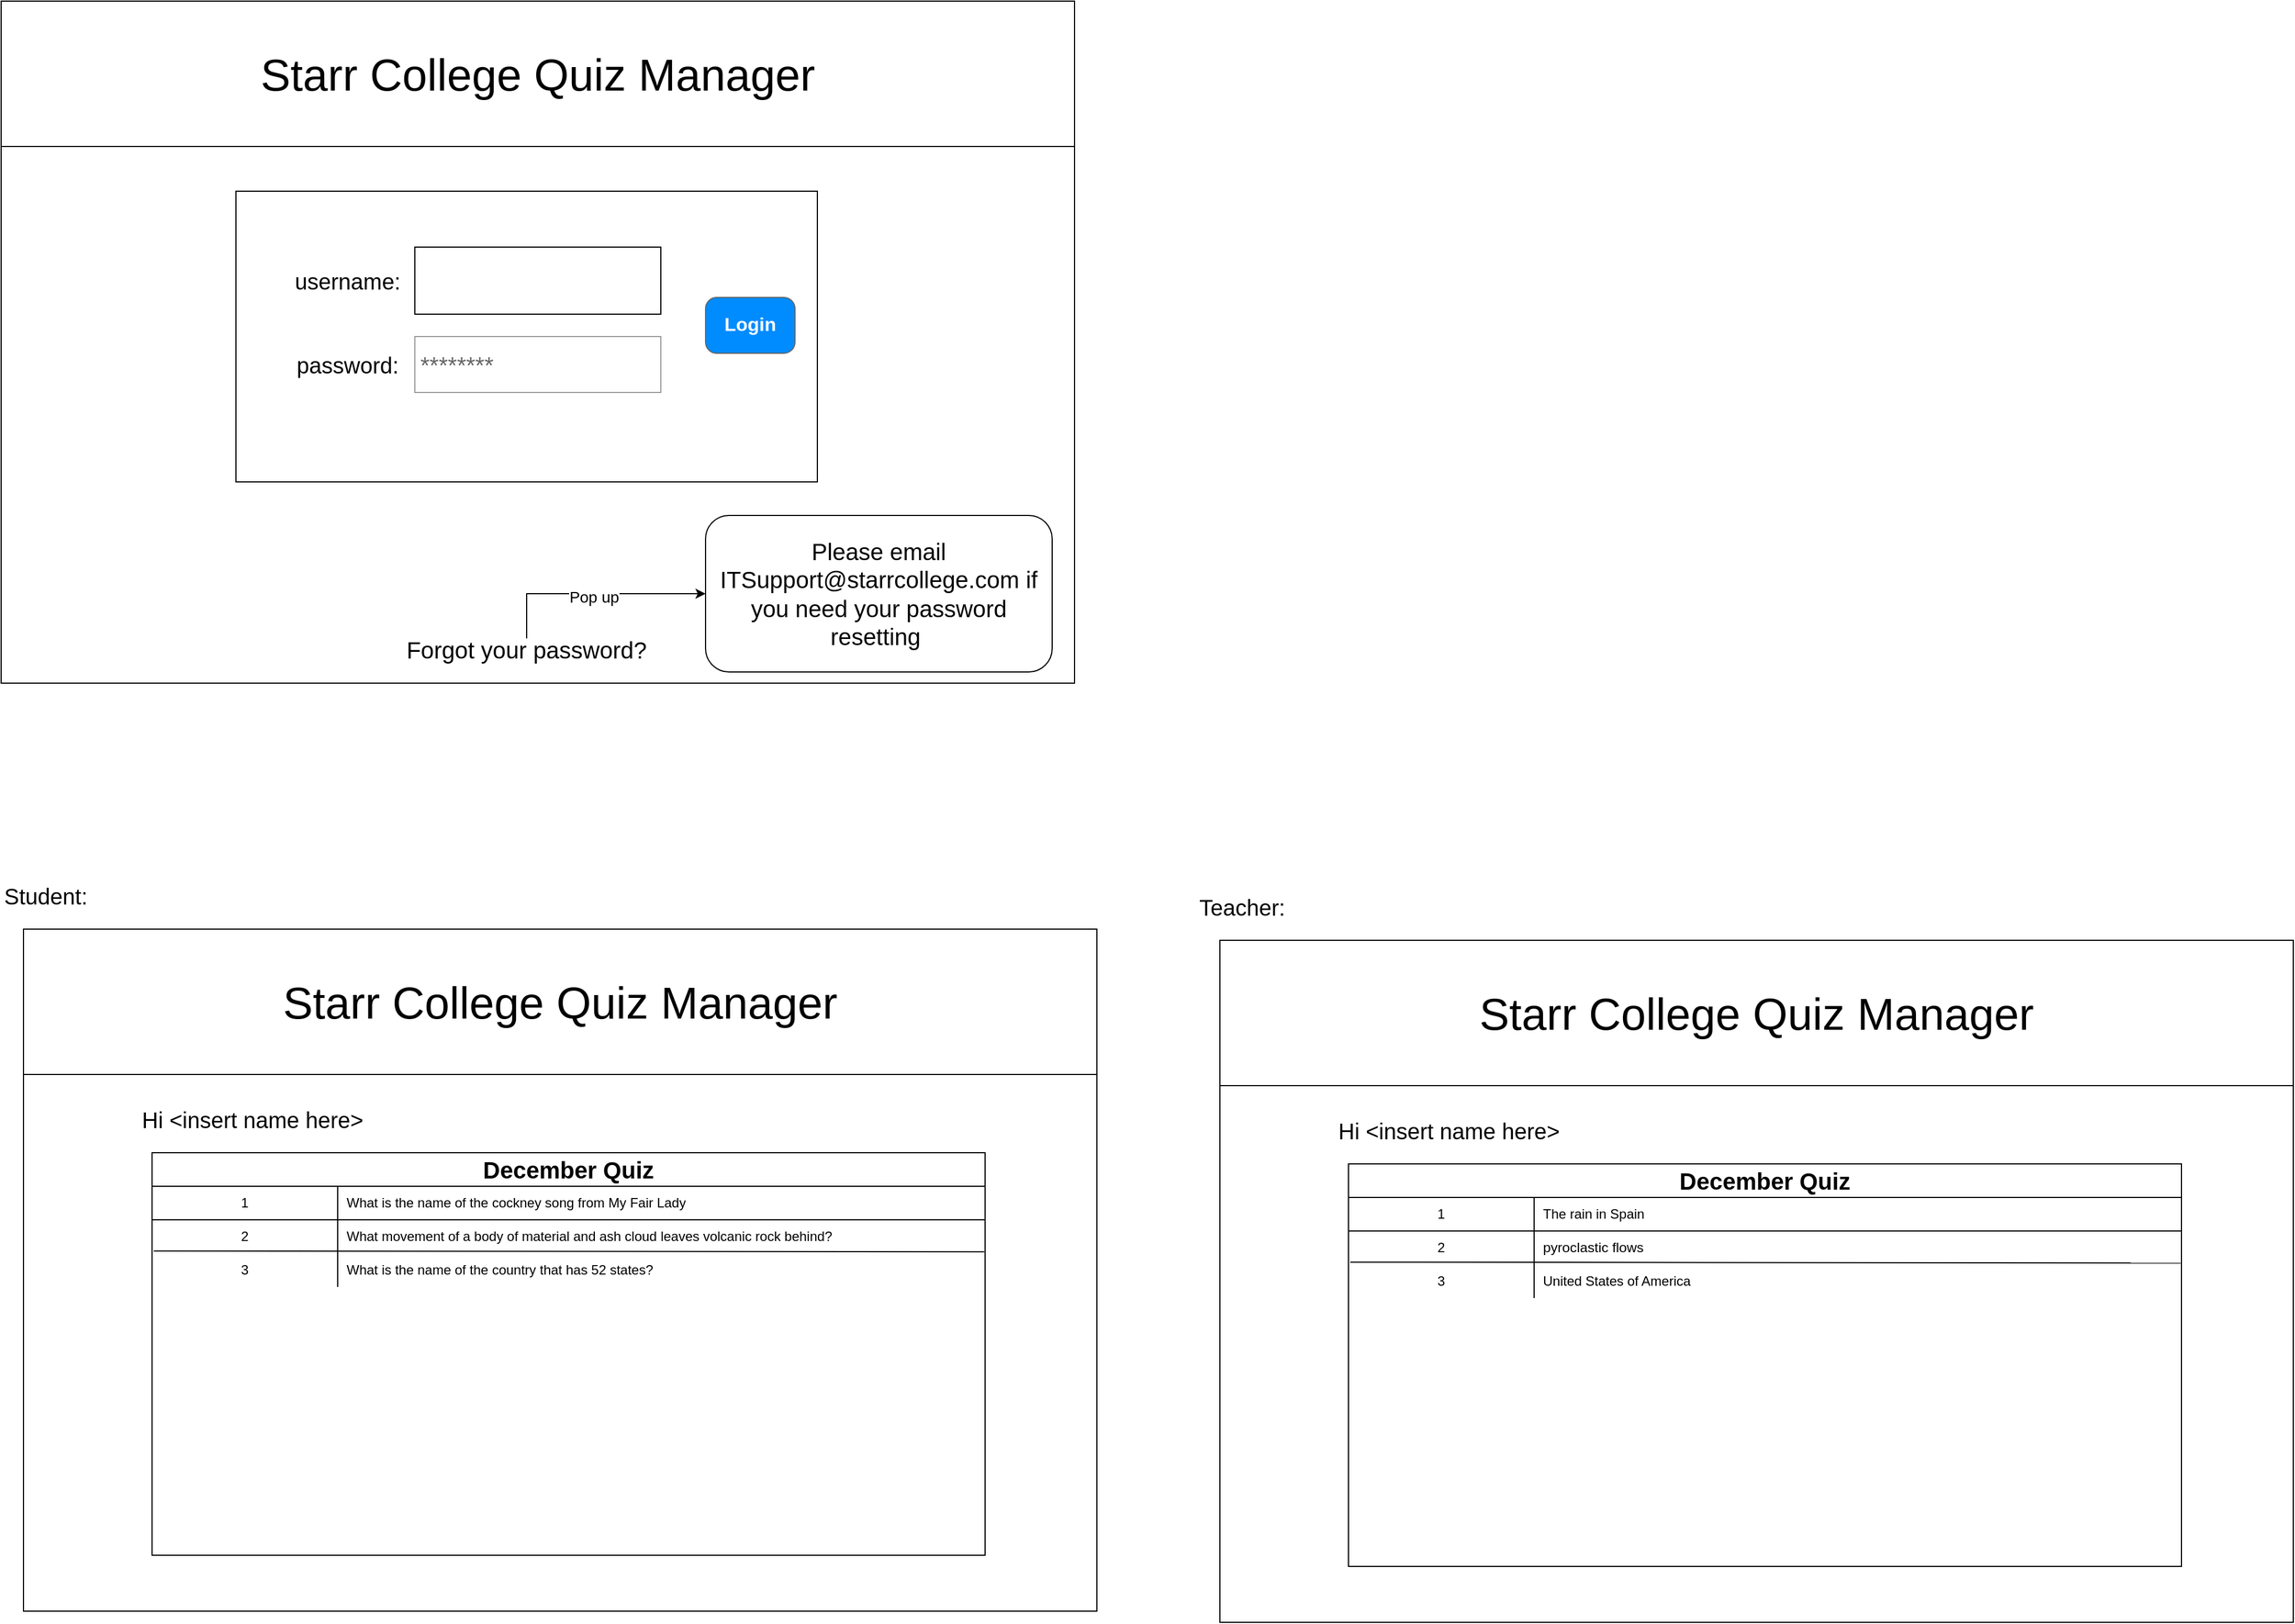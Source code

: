 <mxfile version="14.0.1" type="github"><diagram name="Page-1" id="03018318-947c-dd8e-b7a3-06fadd420f32"><mxGraphModel dx="2365" dy="1443" grid="1" gridSize="10" guides="1" tooltips="1" connect="1" arrows="1" fold="1" page="1" pageScale="1" pageWidth="1100" pageHeight="850" background="#ffffff" math="0" shadow="0"><root><mxCell id="0"/><mxCell id="1" parent="0"/><mxCell id="FWplGKadPv78yGEqYQ01-1" value="" style="rounded=0;whiteSpace=wrap;html=1;" vertex="1" parent="1"><mxGeometry x="80" y="240" width="960" height="480" as="geometry"/></mxCell><mxCell id="FWplGKadPv78yGEqYQ01-2" value="" style="rounded=0;whiteSpace=wrap;html=1;" vertex="1" parent="1"><mxGeometry x="80" y="110" width="960" height="130" as="geometry"/></mxCell><mxCell id="FWplGKadPv78yGEqYQ01-3" value="&lt;font style=&quot;font-size: 40px&quot;&gt;Starr College Quiz Manager&lt;/font&gt;" style="text;html=1;strokeColor=none;fillColor=none;align=center;verticalAlign=middle;whiteSpace=wrap;rounded=0;" vertex="1" parent="1"><mxGeometry x="80" y="110" width="960" height="130" as="geometry"/></mxCell><mxCell id="FWplGKadPv78yGEqYQ01-8" value="" style="rounded=0;whiteSpace=wrap;html=1;" vertex="1" parent="1"><mxGeometry x="290" y="280" width="520" height="260" as="geometry"/></mxCell><mxCell id="FWplGKadPv78yGEqYQ01-10" value="" style="rounded=0;whiteSpace=wrap;html=1;" vertex="1" parent="1"><mxGeometry x="450" y="330" width="220" height="60" as="geometry"/></mxCell><mxCell id="FWplGKadPv78yGEqYQ01-11" value="username:" style="text;html=1;strokeColor=none;fillColor=none;align=center;verticalAlign=middle;whiteSpace=wrap;rounded=0;fontSize=20;" vertex="1" parent="1"><mxGeometry x="370" y="350" width="40" height="20" as="geometry"/></mxCell><mxCell id="FWplGKadPv78yGEqYQ01-12" value="password:" style="text;html=1;strokeColor=none;fillColor=none;align=center;verticalAlign=middle;whiteSpace=wrap;rounded=0;fontSize=20;" vertex="1" parent="1"><mxGeometry x="370" y="425" width="40" height="20" as="geometry"/></mxCell><mxCell id="FWplGKadPv78yGEqYQ01-21" value="" style="rounded=0;whiteSpace=wrap;html=1;" vertex="1" parent="1"><mxGeometry x="1170" y="1080" width="960" height="480" as="geometry"/></mxCell><mxCell id="FWplGKadPv78yGEqYQ01-24" value="" style="rounded=0;whiteSpace=wrap;html=1;" vertex="1" parent="1"><mxGeometry x="1170" y="950" width="960" height="130" as="geometry"/></mxCell><mxCell id="FWplGKadPv78yGEqYQ01-22" value="&lt;font style=&quot;font-size: 40px&quot;&gt;Starr College Quiz Manager&lt;/font&gt;" style="text;html=1;strokeColor=none;fillColor=none;align=center;verticalAlign=middle;whiteSpace=wrap;rounded=0;" vertex="1" parent="1"><mxGeometry x="1170" y="950" width="960" height="130" as="geometry"/></mxCell><mxCell id="FWplGKadPv78yGEqYQ01-25" value="Hi &amp;lt;insert name here&amp;gt;" style="text;html=1;strokeColor=none;fillColor=none;align=center;verticalAlign=middle;whiteSpace=wrap;rounded=0;fontSize=20;" vertex="1" parent="1"><mxGeometry x="1250" y="1110" width="250" height="20" as="geometry"/></mxCell><mxCell id="FWplGKadPv78yGEqYQ01-26" value="Teacher:" style="text;html=1;strokeColor=none;fillColor=none;align=center;verticalAlign=middle;whiteSpace=wrap;rounded=0;fontSize=20;" vertex="1" parent="1"><mxGeometry x="1170" y="910" width="40" height="20" as="geometry"/></mxCell><mxCell id="FWplGKadPv78yGEqYQ01-27" value="********" style="strokeWidth=1;shadow=0;dashed=0;align=center;html=1;shape=mxgraph.mockup.forms.pwField;strokeColor=#999999;mainText=;align=left;fontColor=#666666;fontSize=21;spacingLeft=3;" vertex="1" parent="1"><mxGeometry x="450" y="410" width="220" height="50" as="geometry"/></mxCell><mxCell id="FWplGKadPv78yGEqYQ01-28" value="Login" style="strokeWidth=1;shadow=0;dashed=0;align=center;html=1;shape=mxgraph.mockup.buttons.button;strokeColor=#666666;fontColor=#ffffff;mainText=;buttonStyle=round;fontSize=17;fontStyle=1;fillColor=#008cff;whiteSpace=wrap;" vertex="1" parent="1"><mxGeometry x="710" y="375" width="80" height="50" as="geometry"/></mxCell><mxCell id="FWplGKadPv78yGEqYQ01-33" value="&lt;font style=&quot;font-size: 14px&quot;&gt;Pop up&lt;/font&gt;" style="edgeStyle=orthogonalEdgeStyle;rounded=0;orthogonalLoop=1;jettySize=auto;html=1;entryX=0;entryY=0.5;entryDx=0;entryDy=0;fontSize=21;" edge="1" parent="1" source="FWplGKadPv78yGEqYQ01-30" target="FWplGKadPv78yGEqYQ01-31"><mxGeometry relative="1" as="geometry"/></mxCell><mxCell id="FWplGKadPv78yGEqYQ01-30" value="Forgot your password?" style="text;html=1;strokeColor=none;fillColor=none;align=center;verticalAlign=middle;whiteSpace=wrap;rounded=0;fontSize=21;" vertex="1" parent="1"><mxGeometry x="295" y="680" width="510" height="20" as="geometry"/></mxCell><mxCell id="FWplGKadPv78yGEqYQ01-31" value="Please email ITSupport@starrcollege.com if you need your password resetting&amp;nbsp;" style="rounded=1;whiteSpace=wrap;html=1;fontSize=21;" vertex="1" parent="1"><mxGeometry x="710" y="570" width="310" height="140" as="geometry"/></mxCell><mxCell id="FWplGKadPv78yGEqYQ01-36" value="December Quiz" style="shape=table;html=1;whiteSpace=wrap;startSize=30;container=1;collapsible=0;childLayout=tableLayout;fixedRows=1;rowLines=0;fontStyle=1;align=center;fontSize=21;" vertex="1" parent="1"><mxGeometry x="1285" y="1150" width="745" height="360.0" as="geometry"/></mxCell><mxCell id="FWplGKadPv78yGEqYQ01-37" value="" style="shape=partialRectangle;html=1;whiteSpace=wrap;collapsible=0;dropTarget=0;pointerEvents=0;fillColor=none;top=0;left=0;bottom=1;right=0;points=[[0,0.5],[1,0.5]];portConstraint=eastwest;" vertex="1" parent="FWplGKadPv78yGEqYQ01-36"><mxGeometry y="30" width="745" height="30" as="geometry"/></mxCell><mxCell id="FWplGKadPv78yGEqYQ01-38" value="1" style="shape=partialRectangle;html=1;whiteSpace=wrap;connectable=0;fillColor=none;top=0;left=0;bottom=0;right=0;overflow=hidden;" vertex="1" parent="FWplGKadPv78yGEqYQ01-37"><mxGeometry width="166" height="30" as="geometry"/></mxCell><mxCell id="FWplGKadPv78yGEqYQ01-39" value="The rain in Spain" style="shape=partialRectangle;html=1;whiteSpace=wrap;connectable=0;fillColor=none;top=0;left=0;bottom=0;right=0;align=left;spacingLeft=6;overflow=hidden;" vertex="1" parent="FWplGKadPv78yGEqYQ01-37"><mxGeometry x="166" width="579" height="30" as="geometry"/></mxCell><mxCell id="FWplGKadPv78yGEqYQ01-40" value="" style="shape=partialRectangle;html=1;whiteSpace=wrap;collapsible=0;dropTarget=0;pointerEvents=0;fillColor=none;top=0;left=0;bottom=0;right=0;points=[[0,0.5],[1,0.5]];portConstraint=eastwest;" vertex="1" parent="FWplGKadPv78yGEqYQ01-36"><mxGeometry y="60" width="745" height="30" as="geometry"/></mxCell><mxCell id="FWplGKadPv78yGEqYQ01-41" value="2" style="shape=partialRectangle;html=1;whiteSpace=wrap;connectable=0;fillColor=none;top=0;left=0;bottom=0;right=0;overflow=hidden;" vertex="1" parent="FWplGKadPv78yGEqYQ01-40"><mxGeometry width="166" height="30" as="geometry"/></mxCell><mxCell id="FWplGKadPv78yGEqYQ01-42" value="&lt;a href=&quot;https://en.wikipedia.org/wiki/Pyroclastic_flow&quot; style=&quot;text-decoration: none ; background-image: none ; font-family: sans-serif ; font-size: 12.37px&quot;&gt;&lt;font color=&quot;#000000&quot;&gt;pyroclastic flows&lt;/font&gt;&lt;/a&gt;" style="shape=partialRectangle;html=1;whiteSpace=wrap;connectable=0;top=0;left=0;bottom=0;right=0;align=left;spacingLeft=6;overflow=hidden;fillColor=none;perimeterSpacing=0;strokeWidth=1;" vertex="1" parent="FWplGKadPv78yGEqYQ01-40"><mxGeometry x="166" width="579" height="30" as="geometry"/></mxCell><mxCell id="FWplGKadPv78yGEqYQ01-43" value="" style="shape=partialRectangle;html=1;whiteSpace=wrap;collapsible=0;dropTarget=0;pointerEvents=0;fillColor=none;top=0;left=0;bottom=0;right=0;points=[[0,0.5],[1,0.5]];portConstraint=eastwest;" vertex="1" parent="FWplGKadPv78yGEqYQ01-36"><mxGeometry y="90" width="745" height="30" as="geometry"/></mxCell><mxCell id="FWplGKadPv78yGEqYQ01-44" value="3" style="shape=partialRectangle;html=1;whiteSpace=wrap;connectable=0;fillColor=none;top=0;left=0;bottom=0;right=0;overflow=hidden;" vertex="1" parent="FWplGKadPv78yGEqYQ01-43"><mxGeometry width="166" height="30" as="geometry"/></mxCell><mxCell id="FWplGKadPv78yGEqYQ01-45" value="United States of America" style="shape=partialRectangle;html=1;whiteSpace=wrap;connectable=0;fillColor=none;top=0;left=0;bottom=0;right=0;align=left;spacingLeft=6;overflow=hidden;" vertex="1" parent="FWplGKadPv78yGEqYQ01-43"><mxGeometry x="166" width="579" height="30" as="geometry"/></mxCell><mxCell id="FWplGKadPv78yGEqYQ01-46" value="" style="endArrow=none;html=1;fontSize=21;exitX=0.002;exitY=-0.072;exitDx=0;exitDy=0;exitPerimeter=0;entryX=0.999;entryY=-0.044;entryDx=0;entryDy=0;entryPerimeter=0;" edge="1" parent="FWplGKadPv78yGEqYQ01-36" source="FWplGKadPv78yGEqYQ01-43" target="FWplGKadPv78yGEqYQ01-43"><mxGeometry width="50" height="50" relative="1" as="geometry"><mxPoint x="355" y="120" as="sourcePoint"/><mxPoint x="405" y="70" as="targetPoint"/></mxGeometry></mxCell><mxCell id="FWplGKadPv78yGEqYQ01-47" value="" style="rounded=0;whiteSpace=wrap;html=1;" vertex="1" parent="1"><mxGeometry x="100" y="1070" width="960" height="480" as="geometry"/></mxCell><mxCell id="FWplGKadPv78yGEqYQ01-48" value="" style="rounded=0;whiteSpace=wrap;html=1;" vertex="1" parent="1"><mxGeometry x="100" y="940" width="960" height="130" as="geometry"/></mxCell><mxCell id="FWplGKadPv78yGEqYQ01-49" value="&lt;font style=&quot;font-size: 40px&quot;&gt;Starr College Quiz Manager&lt;/font&gt;" style="text;html=1;strokeColor=none;fillColor=none;align=center;verticalAlign=middle;whiteSpace=wrap;rounded=0;" vertex="1" parent="1"><mxGeometry x="100" y="940" width="960" height="130" as="geometry"/></mxCell><mxCell id="FWplGKadPv78yGEqYQ01-50" value="Hi &amp;lt;insert name here&amp;gt;" style="text;html=1;strokeColor=none;fillColor=none;align=center;verticalAlign=middle;whiteSpace=wrap;rounded=0;fontSize=20;" vertex="1" parent="1"><mxGeometry x="180" y="1100" width="250" height="20" as="geometry"/></mxCell><mxCell id="FWplGKadPv78yGEqYQ01-51" value="Student:" style="text;html=1;strokeColor=none;fillColor=none;align=center;verticalAlign=middle;whiteSpace=wrap;rounded=0;fontSize=20;" vertex="1" parent="1"><mxGeometry x="100" y="900" width="40" height="20" as="geometry"/></mxCell><object label="December Quiz" Question1="Answer1" id="FWplGKadPv78yGEqYQ01-52"><mxCell style="shape=table;html=1;whiteSpace=wrap;startSize=30;container=1;collapsible=0;childLayout=tableLayout;fixedRows=1;rowLines=0;fontStyle=1;align=center;fontSize=21;" vertex="1" parent="1"><mxGeometry x="215" y="1140" width="745" height="360.0" as="geometry"/></mxCell></object><mxCell id="FWplGKadPv78yGEqYQ01-53" value="" style="shape=partialRectangle;html=1;whiteSpace=wrap;collapsible=0;dropTarget=0;pointerEvents=0;fillColor=none;top=0;left=0;bottom=1;right=0;points=[[0,0.5],[1,0.5]];portConstraint=eastwest;" vertex="1" parent="FWplGKadPv78yGEqYQ01-52"><mxGeometry y="30" width="745" height="30" as="geometry"/></mxCell><mxCell id="FWplGKadPv78yGEqYQ01-54" value="1" style="shape=partialRectangle;html=1;whiteSpace=wrap;connectable=0;fillColor=none;top=0;left=0;bottom=0;right=0;overflow=hidden;" vertex="1" parent="FWplGKadPv78yGEqYQ01-53"><mxGeometry width="166" height="30" as="geometry"/></mxCell><mxCell id="FWplGKadPv78yGEqYQ01-55" value="What is the name of the cockney song from My Fair Lady" style="shape=partialRectangle;html=1;whiteSpace=wrap;connectable=0;fillColor=none;top=0;left=0;bottom=0;right=0;align=left;spacingLeft=6;overflow=hidden;" vertex="1" parent="FWplGKadPv78yGEqYQ01-53"><mxGeometry x="166" width="579" height="30" as="geometry"/></mxCell><mxCell id="FWplGKadPv78yGEqYQ01-56" value="" style="shape=partialRectangle;html=1;whiteSpace=wrap;collapsible=0;dropTarget=0;pointerEvents=0;fillColor=none;top=0;left=0;bottom=0;right=0;points=[[0,0.5],[1,0.5]];portConstraint=eastwest;" vertex="1" parent="FWplGKadPv78yGEqYQ01-52"><mxGeometry y="60" width="745" height="30" as="geometry"/></mxCell><mxCell id="FWplGKadPv78yGEqYQ01-57" value="2" style="shape=partialRectangle;html=1;whiteSpace=wrap;connectable=0;fillColor=none;top=0;left=0;bottom=0;right=0;overflow=hidden;" vertex="1" parent="FWplGKadPv78yGEqYQ01-56"><mxGeometry width="166" height="30" as="geometry"/></mxCell><mxCell id="FWplGKadPv78yGEqYQ01-58" value="What movement of a body of material and ash cloud leaves volcanic rock behind?" style="shape=partialRectangle;html=1;whiteSpace=wrap;connectable=0;top=0;left=0;bottom=0;right=0;align=left;spacingLeft=6;overflow=hidden;fillColor=none;perimeterSpacing=0;strokeWidth=1;" vertex="1" parent="FWplGKadPv78yGEqYQ01-56"><mxGeometry x="166" width="579" height="30" as="geometry"/></mxCell><mxCell id="FWplGKadPv78yGEqYQ01-59" value="" style="shape=partialRectangle;html=1;whiteSpace=wrap;collapsible=0;dropTarget=0;pointerEvents=0;fillColor=none;top=0;left=0;bottom=0;right=0;points=[[0,0.5],[1,0.5]];portConstraint=eastwest;" vertex="1" parent="FWplGKadPv78yGEqYQ01-52"><mxGeometry y="90" width="745" height="30" as="geometry"/></mxCell><mxCell id="FWplGKadPv78yGEqYQ01-60" value="3" style="shape=partialRectangle;html=1;whiteSpace=wrap;connectable=0;fillColor=none;top=0;left=0;bottom=0;right=0;overflow=hidden;" vertex="1" parent="FWplGKadPv78yGEqYQ01-59"><mxGeometry width="166" height="30" as="geometry"/></mxCell><mxCell id="FWplGKadPv78yGEqYQ01-61" value="What is the name of the country that has 52 states?&amp;nbsp;" style="shape=partialRectangle;html=1;whiteSpace=wrap;connectable=0;fillColor=none;top=0;left=0;bottom=0;right=0;align=left;spacingLeft=6;overflow=hidden;" vertex="1" parent="FWplGKadPv78yGEqYQ01-59"><mxGeometry x="166" width="579" height="30" as="geometry"/></mxCell><mxCell id="FWplGKadPv78yGEqYQ01-62" value="" style="endArrow=none;html=1;fontSize=21;exitX=0.002;exitY=-0.072;exitDx=0;exitDy=0;exitPerimeter=0;entryX=0.999;entryY=-0.044;entryDx=0;entryDy=0;entryPerimeter=0;" edge="1" parent="FWplGKadPv78yGEqYQ01-52" source="FWplGKadPv78yGEqYQ01-59" target="FWplGKadPv78yGEqYQ01-59"><mxGeometry width="50" height="50" relative="1" as="geometry"><mxPoint x="355" y="120" as="sourcePoint"/><mxPoint x="405" y="70" as="targetPoint"/></mxGeometry></mxCell></root></mxGraphModel></diagram></mxfile>